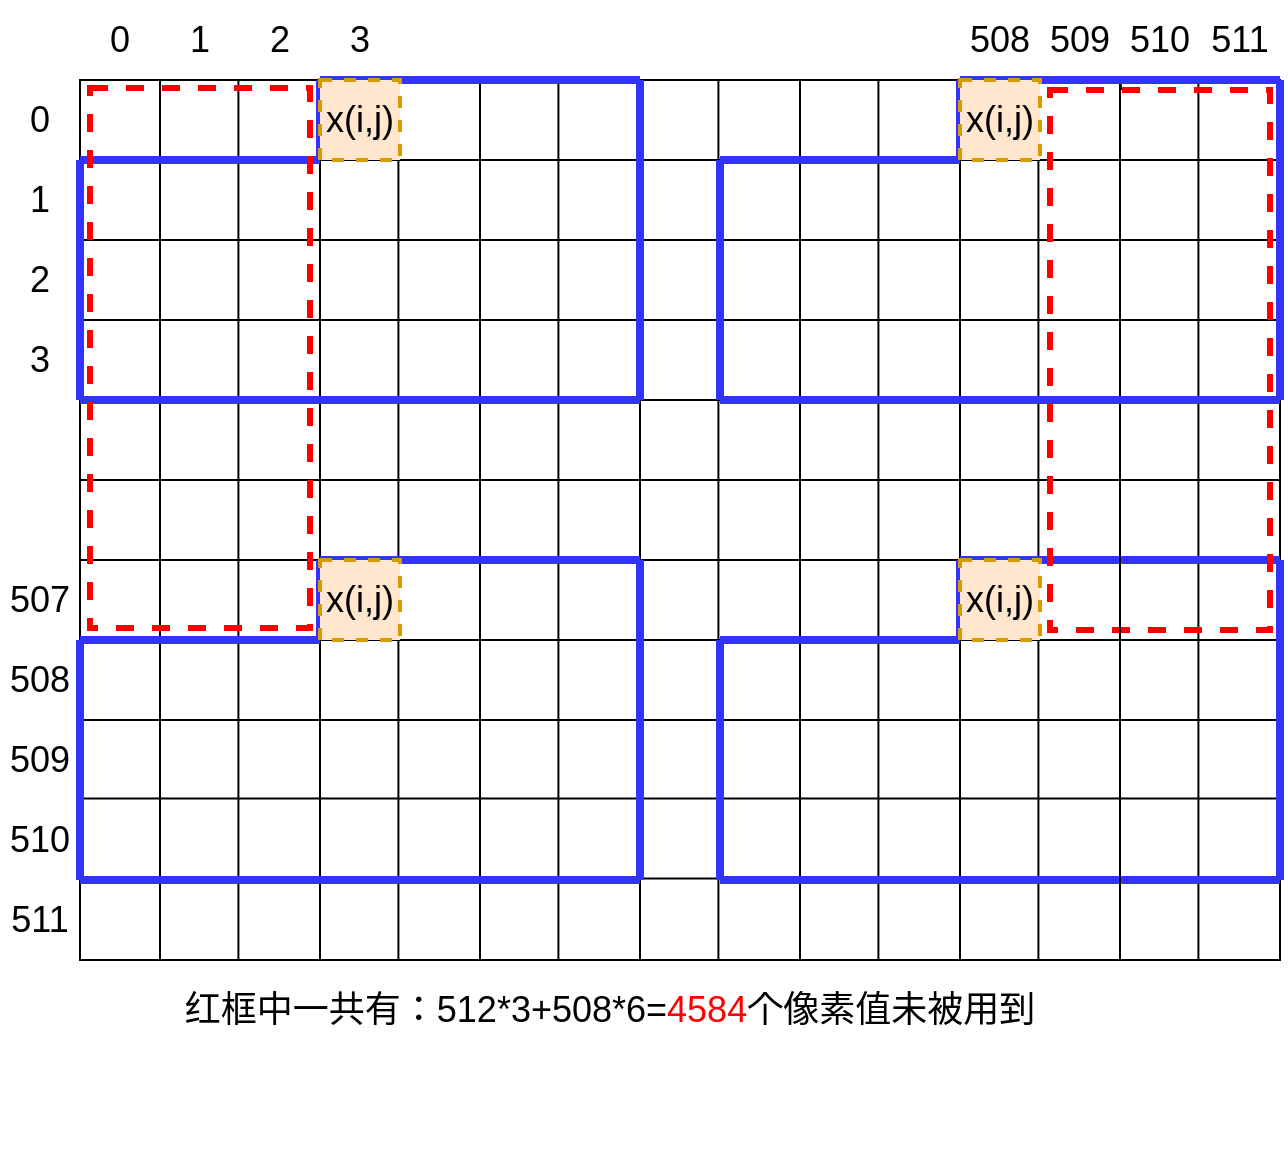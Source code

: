 <mxfile version="16.6.3" type="github">
  <diagram id="C5RBs43oDa-KdzZeNtuy" name="Page-1">
    <mxGraphModel dx="946" dy="481" grid="1" gridSize="10" guides="1" tooltips="1" connect="1" arrows="1" fold="1" page="1" pageScale="1" pageWidth="827" pageHeight="1169" math="0" shadow="0">
      <root>
        <mxCell id="WIyWlLk6GJQsqaUBKTNV-0" />
        <mxCell id="WIyWlLk6GJQsqaUBKTNV-1" parent="WIyWlLk6GJQsqaUBKTNV-0" />
        <mxCell id="3B7Y6es03bZ_iijwkZP5-0" value="&lt;font style=&quot;font-size: 18px&quot;&gt;0&lt;/font&gt;" style="text;html=1;strokeColor=none;fillColor=none;align=center;verticalAlign=middle;whiteSpace=wrap;rounded=0;" parent="WIyWlLk6GJQsqaUBKTNV-1" vertex="1">
          <mxGeometry x="120" y="160" width="40" height="40" as="geometry" />
        </mxCell>
        <mxCell id="3B7Y6es03bZ_iijwkZP5-1" value="&lt;font style=&quot;font-size: 18px&quot;&gt;1&lt;/font&gt;" style="text;html=1;strokeColor=none;fillColor=none;align=center;verticalAlign=middle;whiteSpace=wrap;rounded=0;" parent="WIyWlLk6GJQsqaUBKTNV-1" vertex="1">
          <mxGeometry x="160" y="160" width="40" height="40" as="geometry" />
        </mxCell>
        <mxCell id="3B7Y6es03bZ_iijwkZP5-2" value="&lt;font style=&quot;font-size: 18px&quot;&gt;2&lt;/font&gt;" style="text;html=1;strokeColor=none;fillColor=none;align=center;verticalAlign=middle;whiteSpace=wrap;rounded=0;" parent="WIyWlLk6GJQsqaUBKTNV-1" vertex="1">
          <mxGeometry x="200" y="160" width="40" height="40" as="geometry" />
        </mxCell>
        <mxCell id="3B7Y6es03bZ_iijwkZP5-3" value="&lt;font style=&quot;font-size: 18px&quot;&gt;3&lt;/font&gt;" style="text;html=1;strokeColor=none;fillColor=none;align=center;verticalAlign=middle;whiteSpace=wrap;rounded=0;" parent="WIyWlLk6GJQsqaUBKTNV-1" vertex="1">
          <mxGeometry x="240" y="160" width="40" height="40" as="geometry" />
        </mxCell>
        <mxCell id="3B7Y6es03bZ_iijwkZP5-4" value="&lt;font style=&quot;font-size: 18px&quot;&gt;508&lt;/font&gt;" style="text;html=1;strokeColor=none;fillColor=none;align=center;verticalAlign=middle;whiteSpace=wrap;rounded=0;" parent="WIyWlLk6GJQsqaUBKTNV-1" vertex="1">
          <mxGeometry x="560" y="160" width="40" height="40" as="geometry" />
        </mxCell>
        <mxCell id="3B7Y6es03bZ_iijwkZP5-5" value="&lt;font style=&quot;font-size: 18px&quot;&gt;509&lt;/font&gt;" style="text;html=1;strokeColor=none;fillColor=none;align=center;verticalAlign=middle;whiteSpace=wrap;rounded=0;" parent="WIyWlLk6GJQsqaUBKTNV-1" vertex="1">
          <mxGeometry x="600" y="160" width="40" height="40" as="geometry" />
        </mxCell>
        <mxCell id="3B7Y6es03bZ_iijwkZP5-6" value="&lt;font style=&quot;font-size: 18px&quot;&gt;510&lt;/font&gt;" style="text;html=1;strokeColor=none;fillColor=none;align=center;verticalAlign=middle;whiteSpace=wrap;rounded=0;" parent="WIyWlLk6GJQsqaUBKTNV-1" vertex="1">
          <mxGeometry x="640" y="160" width="40" height="40" as="geometry" />
        </mxCell>
        <mxCell id="3B7Y6es03bZ_iijwkZP5-7" value="&lt;font style=&quot;font-size: 18px&quot;&gt;511&lt;/font&gt;" style="text;html=1;strokeColor=none;fillColor=none;align=center;verticalAlign=middle;whiteSpace=wrap;rounded=0;" parent="WIyWlLk6GJQsqaUBKTNV-1" vertex="1">
          <mxGeometry x="680" y="160" width="40" height="40" as="geometry" />
        </mxCell>
        <mxCell id="3B7Y6es03bZ_iijwkZP5-8" value="&lt;font style=&quot;font-size: 18px&quot;&gt;0&lt;/font&gt;" style="text;html=1;strokeColor=none;fillColor=none;align=center;verticalAlign=middle;whiteSpace=wrap;rounded=0;" parent="WIyWlLk6GJQsqaUBKTNV-1" vertex="1">
          <mxGeometry x="80" y="200" width="40" height="40" as="geometry" />
        </mxCell>
        <mxCell id="3B7Y6es03bZ_iijwkZP5-9" value="&lt;font style=&quot;font-size: 18px&quot;&gt;1&lt;/font&gt;" style="text;html=1;strokeColor=none;fillColor=none;align=center;verticalAlign=middle;whiteSpace=wrap;rounded=0;" parent="WIyWlLk6GJQsqaUBKTNV-1" vertex="1">
          <mxGeometry x="80" y="240" width="40" height="40" as="geometry" />
        </mxCell>
        <mxCell id="3B7Y6es03bZ_iijwkZP5-10" value="&lt;font style=&quot;font-size: 18px&quot;&gt;2&lt;/font&gt;" style="text;html=1;strokeColor=none;fillColor=none;align=center;verticalAlign=middle;whiteSpace=wrap;rounded=0;" parent="WIyWlLk6GJQsqaUBKTNV-1" vertex="1">
          <mxGeometry x="80" y="280" width="40" height="40" as="geometry" />
        </mxCell>
        <mxCell id="3B7Y6es03bZ_iijwkZP5-11" value="&lt;font style=&quot;font-size: 18px&quot;&gt;3&lt;/font&gt;" style="text;html=1;strokeColor=none;fillColor=none;align=center;verticalAlign=middle;whiteSpace=wrap;rounded=0;" parent="WIyWlLk6GJQsqaUBKTNV-1" vertex="1">
          <mxGeometry x="80" y="320" width="40" height="40" as="geometry" />
        </mxCell>
        <mxCell id="3B7Y6es03bZ_iijwkZP5-12" value="&lt;font style=&quot;font-size: 18px&quot;&gt;507&lt;/font&gt;" style="text;html=1;strokeColor=none;fillColor=none;align=center;verticalAlign=middle;whiteSpace=wrap;rounded=0;" parent="WIyWlLk6GJQsqaUBKTNV-1" vertex="1">
          <mxGeometry x="80" y="440" width="40" height="40" as="geometry" />
        </mxCell>
        <mxCell id="3B7Y6es03bZ_iijwkZP5-13" value="&lt;font style=&quot;font-size: 18px&quot;&gt;508&lt;/font&gt;" style="text;html=1;strokeColor=none;fillColor=none;align=center;verticalAlign=middle;whiteSpace=wrap;rounded=0;" parent="WIyWlLk6GJQsqaUBKTNV-1" vertex="1">
          <mxGeometry x="80" y="480" width="40" height="40" as="geometry" />
        </mxCell>
        <mxCell id="3B7Y6es03bZ_iijwkZP5-14" value="&lt;font style=&quot;font-size: 18px&quot;&gt;509&lt;/font&gt;" style="text;html=1;strokeColor=none;fillColor=none;align=center;verticalAlign=middle;whiteSpace=wrap;rounded=0;" parent="WIyWlLk6GJQsqaUBKTNV-1" vertex="1">
          <mxGeometry x="80" y="520" width="40" height="40" as="geometry" />
        </mxCell>
        <mxCell id="3B7Y6es03bZ_iijwkZP5-15" value="&lt;font style=&quot;font-size: 18px&quot;&gt;510&lt;/font&gt;" style="text;html=1;strokeColor=none;fillColor=none;align=center;verticalAlign=middle;whiteSpace=wrap;rounded=0;" parent="WIyWlLk6GJQsqaUBKTNV-1" vertex="1">
          <mxGeometry x="80" y="560" width="40" height="40" as="geometry" />
        </mxCell>
        <mxCell id="3B7Y6es03bZ_iijwkZP5-16" value="&lt;font style=&quot;font-size: 18px&quot;&gt;511&lt;/font&gt;" style="text;html=1;strokeColor=none;fillColor=none;align=center;verticalAlign=middle;whiteSpace=wrap;rounded=0;" parent="WIyWlLk6GJQsqaUBKTNV-1" vertex="1">
          <mxGeometry x="80" y="600" width="40" height="40" as="geometry" />
        </mxCell>
        <mxCell id="3B7Y6es03bZ_iijwkZP5-17" value="" style="group" parent="WIyWlLk6GJQsqaUBKTNV-1" vertex="1" connectable="0">
          <mxGeometry x="120" y="200" width="600" height="540" as="geometry" />
        </mxCell>
        <mxCell id="3B7Y6es03bZ_iijwkZP5-18" value="" style="rounded=0;whiteSpace=wrap;html=1;fillColor=none;" parent="3B7Y6es03bZ_iijwkZP5-17" vertex="1">
          <mxGeometry width="600" height="440" as="geometry" />
        </mxCell>
        <mxCell id="3B7Y6es03bZ_iijwkZP5-19" value="" style="endArrow=none;html=1;rounded=0;" parent="3B7Y6es03bZ_iijwkZP5-17" edge="1">
          <mxGeometry width="50" height="50" relative="1" as="geometry">
            <mxPoint y="40" as="sourcePoint" />
            <mxPoint x="600" y="40" as="targetPoint" />
          </mxGeometry>
        </mxCell>
        <mxCell id="3B7Y6es03bZ_iijwkZP5-20" value="" style="endArrow=none;html=1;rounded=0;" parent="3B7Y6es03bZ_iijwkZP5-17" edge="1">
          <mxGeometry width="50" height="50" relative="1" as="geometry">
            <mxPoint y="80" as="sourcePoint" />
            <mxPoint x="600" y="80" as="targetPoint" />
          </mxGeometry>
        </mxCell>
        <mxCell id="3B7Y6es03bZ_iijwkZP5-21" value="" style="endArrow=none;html=1;rounded=0;" parent="3B7Y6es03bZ_iijwkZP5-17" edge="1">
          <mxGeometry width="50" height="50" relative="1" as="geometry">
            <mxPoint y="120" as="sourcePoint" />
            <mxPoint x="600" y="120" as="targetPoint" />
          </mxGeometry>
        </mxCell>
        <mxCell id="3B7Y6es03bZ_iijwkZP5-22" value="" style="endArrow=none;html=1;rounded=0;" parent="3B7Y6es03bZ_iijwkZP5-17" edge="1">
          <mxGeometry width="50" height="50" relative="1" as="geometry">
            <mxPoint y="160" as="sourcePoint" />
            <mxPoint x="600" y="160" as="targetPoint" />
          </mxGeometry>
        </mxCell>
        <mxCell id="3B7Y6es03bZ_iijwkZP5-23" value="" style="endArrow=none;html=1;rounded=0;" parent="3B7Y6es03bZ_iijwkZP5-17" edge="1">
          <mxGeometry width="50" height="50" relative="1" as="geometry">
            <mxPoint y="200" as="sourcePoint" />
            <mxPoint x="600" y="200" as="targetPoint" />
          </mxGeometry>
        </mxCell>
        <mxCell id="3B7Y6es03bZ_iijwkZP5-24" value="" style="endArrow=none;html=1;rounded=0;" parent="3B7Y6es03bZ_iijwkZP5-17" edge="1">
          <mxGeometry width="50" height="50" relative="1" as="geometry">
            <mxPoint y="240" as="sourcePoint" />
            <mxPoint x="600" y="240" as="targetPoint" />
          </mxGeometry>
        </mxCell>
        <mxCell id="3B7Y6es03bZ_iijwkZP5-25" value="" style="endArrow=none;html=1;rounded=0;" parent="3B7Y6es03bZ_iijwkZP5-17" edge="1">
          <mxGeometry width="50" height="50" relative="1" as="geometry">
            <mxPoint y="280" as="sourcePoint" />
            <mxPoint x="600" y="280" as="targetPoint" />
          </mxGeometry>
        </mxCell>
        <mxCell id="3B7Y6es03bZ_iijwkZP5-26" value="" style="endArrow=none;html=1;rounded=0;" parent="3B7Y6es03bZ_iijwkZP5-17" edge="1">
          <mxGeometry width="50" height="50" relative="1" as="geometry">
            <mxPoint y="320" as="sourcePoint" />
            <mxPoint x="600" y="320" as="targetPoint" />
          </mxGeometry>
        </mxCell>
        <mxCell id="3B7Y6es03bZ_iijwkZP5-27" value="" style="endArrow=none;html=1;rounded=0;" parent="3B7Y6es03bZ_iijwkZP5-17" edge="1">
          <mxGeometry width="50" height="50" relative="1" as="geometry">
            <mxPoint y="359.2" as="sourcePoint" />
            <mxPoint x="600" y="359.2" as="targetPoint" />
          </mxGeometry>
        </mxCell>
        <mxCell id="3B7Y6es03bZ_iijwkZP5-28" value="" style="endArrow=none;html=1;rounded=0;" parent="3B7Y6es03bZ_iijwkZP5-17" edge="1">
          <mxGeometry width="50" height="50" relative="1" as="geometry">
            <mxPoint x="40" y="440" as="sourcePoint" />
            <mxPoint x="40" as="targetPoint" />
          </mxGeometry>
        </mxCell>
        <mxCell id="3B7Y6es03bZ_iijwkZP5-29" value="" style="endArrow=none;html=1;rounded=0;" parent="3B7Y6es03bZ_iijwkZP5-17" edge="1">
          <mxGeometry width="50" height="50" relative="1" as="geometry">
            <mxPoint x="79.2" y="440" as="sourcePoint" />
            <mxPoint x="79.2" as="targetPoint" />
          </mxGeometry>
        </mxCell>
        <mxCell id="3B7Y6es03bZ_iijwkZP5-30" value="" style="endArrow=none;html=1;rounded=0;" parent="3B7Y6es03bZ_iijwkZP5-17" edge="1">
          <mxGeometry width="50" height="50" relative="1" as="geometry">
            <mxPoint x="120" y="440" as="sourcePoint" />
            <mxPoint x="120" as="targetPoint" />
          </mxGeometry>
        </mxCell>
        <mxCell id="3B7Y6es03bZ_iijwkZP5-31" value="" style="endArrow=none;html=1;rounded=0;" parent="3B7Y6es03bZ_iijwkZP5-17" edge="1">
          <mxGeometry width="50" height="50" relative="1" as="geometry">
            <mxPoint x="159.2" y="440" as="sourcePoint" />
            <mxPoint x="159.2" as="targetPoint" />
          </mxGeometry>
        </mxCell>
        <mxCell id="3B7Y6es03bZ_iijwkZP5-32" value="" style="endArrow=none;html=1;rounded=0;" parent="3B7Y6es03bZ_iijwkZP5-17" edge="1">
          <mxGeometry width="50" height="50" relative="1" as="geometry">
            <mxPoint x="200" y="440" as="sourcePoint" />
            <mxPoint x="200" as="targetPoint" />
          </mxGeometry>
        </mxCell>
        <mxCell id="3B7Y6es03bZ_iijwkZP5-33" value="" style="endArrow=none;html=1;rounded=0;" parent="3B7Y6es03bZ_iijwkZP5-17" edge="1">
          <mxGeometry width="50" height="50" relative="1" as="geometry">
            <mxPoint x="239.2" y="440" as="sourcePoint" />
            <mxPoint x="239.2" as="targetPoint" />
          </mxGeometry>
        </mxCell>
        <mxCell id="3B7Y6es03bZ_iijwkZP5-34" value="" style="endArrow=none;html=1;rounded=0;" parent="3B7Y6es03bZ_iijwkZP5-17" edge="1">
          <mxGeometry width="50" height="50" relative="1" as="geometry">
            <mxPoint x="280" y="440" as="sourcePoint" />
            <mxPoint x="280" as="targetPoint" />
          </mxGeometry>
        </mxCell>
        <mxCell id="3B7Y6es03bZ_iijwkZP5-35" value="" style="endArrow=none;html=1;rounded=0;" parent="3B7Y6es03bZ_iijwkZP5-17" edge="1">
          <mxGeometry width="50" height="50" relative="1" as="geometry">
            <mxPoint x="319.2" y="440" as="sourcePoint" />
            <mxPoint x="319.2" as="targetPoint" />
          </mxGeometry>
        </mxCell>
        <mxCell id="3B7Y6es03bZ_iijwkZP5-36" value="" style="endArrow=none;html=1;rounded=0;" parent="3B7Y6es03bZ_iijwkZP5-17" edge="1">
          <mxGeometry width="50" height="50" relative="1" as="geometry">
            <mxPoint x="360" y="440" as="sourcePoint" />
            <mxPoint x="360" as="targetPoint" />
          </mxGeometry>
        </mxCell>
        <mxCell id="3B7Y6es03bZ_iijwkZP5-37" value="" style="endArrow=none;html=1;rounded=0;" parent="3B7Y6es03bZ_iijwkZP5-17" edge="1">
          <mxGeometry width="50" height="50" relative="1" as="geometry">
            <mxPoint x="399.2" y="440" as="sourcePoint" />
            <mxPoint x="399.2" as="targetPoint" />
          </mxGeometry>
        </mxCell>
        <mxCell id="3B7Y6es03bZ_iijwkZP5-38" value="" style="endArrow=none;html=1;rounded=0;" parent="3B7Y6es03bZ_iijwkZP5-17" edge="1">
          <mxGeometry width="50" height="50" relative="1" as="geometry">
            <mxPoint x="440" y="440" as="sourcePoint" />
            <mxPoint x="440" as="targetPoint" />
          </mxGeometry>
        </mxCell>
        <mxCell id="3B7Y6es03bZ_iijwkZP5-39" value="" style="endArrow=none;html=1;rounded=0;" parent="3B7Y6es03bZ_iijwkZP5-17" edge="1">
          <mxGeometry width="50" height="50" relative="1" as="geometry">
            <mxPoint x="479.2" y="440" as="sourcePoint" />
            <mxPoint x="479.2" as="targetPoint" />
          </mxGeometry>
        </mxCell>
        <mxCell id="3B7Y6es03bZ_iijwkZP5-40" value="" style="endArrow=none;html=1;rounded=0;startArrow=none;" parent="3B7Y6es03bZ_iijwkZP5-17" source="3B7Y6es03bZ_iijwkZP5-52" edge="1">
          <mxGeometry width="50" height="50" relative="1" as="geometry">
            <mxPoint x="520" y="440" as="sourcePoint" />
            <mxPoint x="520" as="targetPoint" />
          </mxGeometry>
        </mxCell>
        <mxCell id="3B7Y6es03bZ_iijwkZP5-41" value="" style="endArrow=none;html=1;rounded=0;" parent="3B7Y6es03bZ_iijwkZP5-17" edge="1">
          <mxGeometry width="50" height="50" relative="1" as="geometry">
            <mxPoint x="559.2" y="440" as="sourcePoint" />
            <mxPoint x="559.2" as="targetPoint" />
          </mxGeometry>
        </mxCell>
        <mxCell id="3B7Y6es03bZ_iijwkZP5-42" value="" style="endArrow=none;html=1;rounded=0;" parent="3B7Y6es03bZ_iijwkZP5-17" edge="1">
          <mxGeometry width="50" height="50" relative="1" as="geometry">
            <mxPoint y="399.2" as="sourcePoint" />
            <mxPoint x="600" y="399.2" as="targetPoint" />
          </mxGeometry>
        </mxCell>
        <mxCell id="3B7Y6es03bZ_iijwkZP5-43" value="" style="group" parent="3B7Y6es03bZ_iijwkZP5-17" vertex="1" connectable="0">
          <mxGeometry x="320" y="240" width="280" height="160" as="geometry" />
        </mxCell>
        <mxCell id="3B7Y6es03bZ_iijwkZP5-44" value="" style="endArrow=none;html=1;rounded=0;fontSize=18;strokeWidth=4;strokeColor=#3333FF;" parent="3B7Y6es03bZ_iijwkZP5-43" edge="1">
          <mxGeometry width="50" height="50" relative="1" as="geometry">
            <mxPoint x="120" as="sourcePoint" />
            <mxPoint x="280" as="targetPoint" />
          </mxGeometry>
        </mxCell>
        <mxCell id="3B7Y6es03bZ_iijwkZP5-45" value="" style="endArrow=none;html=1;rounded=0;fontSize=18;strokeWidth=4;strokeColor=#3333FF;" parent="3B7Y6es03bZ_iijwkZP5-43" edge="1">
          <mxGeometry width="50" height="50" relative="1" as="geometry">
            <mxPoint x="280" y="160" as="sourcePoint" />
            <mxPoint x="280" as="targetPoint" />
          </mxGeometry>
        </mxCell>
        <mxCell id="3B7Y6es03bZ_iijwkZP5-46" value="" style="endArrow=none;html=1;rounded=0;fontSize=18;strokeWidth=4;strokeColor=#3333FF;" parent="3B7Y6es03bZ_iijwkZP5-43" edge="1">
          <mxGeometry width="50" height="50" relative="1" as="geometry">
            <mxPoint x="120" y="40" as="sourcePoint" />
            <mxPoint x="120" as="targetPoint" />
          </mxGeometry>
        </mxCell>
        <mxCell id="3B7Y6es03bZ_iijwkZP5-47" value="" style="endArrow=none;html=1;rounded=0;fontSize=18;strokeWidth=4;strokeColor=#3333FF;" parent="3B7Y6es03bZ_iijwkZP5-43" edge="1">
          <mxGeometry width="50" height="50" relative="1" as="geometry">
            <mxPoint y="40" as="sourcePoint" />
            <mxPoint x="120" y="40" as="targetPoint" />
          </mxGeometry>
        </mxCell>
        <mxCell id="3B7Y6es03bZ_iijwkZP5-48" value="" style="endArrow=none;html=1;rounded=0;fontSize=18;strokeWidth=4;strokeColor=#3333FF;" parent="3B7Y6es03bZ_iijwkZP5-43" edge="1">
          <mxGeometry width="50" height="50" relative="1" as="geometry">
            <mxPoint y="160" as="sourcePoint" />
            <mxPoint y="40" as="targetPoint" />
          </mxGeometry>
        </mxCell>
        <mxCell id="3B7Y6es03bZ_iijwkZP5-49" value="" style="endArrow=none;html=1;rounded=0;fontSize=18;strokeWidth=4;strokeColor=#3333FF;" parent="3B7Y6es03bZ_iijwkZP5-43" edge="1">
          <mxGeometry width="50" height="50" relative="1" as="geometry">
            <mxPoint y="160" as="sourcePoint" />
            <mxPoint x="280" y="160" as="targetPoint" />
          </mxGeometry>
        </mxCell>
        <mxCell id="3B7Y6es03bZ_iijwkZP5-50" value="" style="whiteSpace=wrap;html=1;aspect=fixed;fontSize=18;strokeWidth=2;fillColor=#ffe6cc;strokeColor=#d79b00;dashed=1;" parent="3B7Y6es03bZ_iijwkZP5-43" vertex="1">
          <mxGeometry x="120" width="40" height="40" as="geometry" />
        </mxCell>
        <mxCell id="3B7Y6es03bZ_iijwkZP5-51" value="x(i,j)" style="text;html=1;strokeColor=none;fillColor=none;align=center;verticalAlign=middle;whiteSpace=wrap;rounded=0;dashed=1;fontSize=18;" parent="3B7Y6es03bZ_iijwkZP5-43" vertex="1">
          <mxGeometry x="120" width="40" height="40" as="geometry" />
        </mxCell>
        <mxCell id="3B7Y6es03bZ_iijwkZP5-52" value="" style="rounded=0;whiteSpace=wrap;html=1;dashed=1;fontSize=18;strokeColor=#FF0000;strokeWidth=3;fillColor=none;" parent="3B7Y6es03bZ_iijwkZP5-17" vertex="1">
          <mxGeometry x="485" y="5" width="110" height="270" as="geometry" />
        </mxCell>
        <mxCell id="3B7Y6es03bZ_iijwkZP5-53" value="" style="endArrow=none;html=1;rounded=0;" parent="3B7Y6es03bZ_iijwkZP5-17" edge="1">
          <mxGeometry width="50" height="50" relative="1" as="geometry">
            <mxPoint x="520" y="440" as="sourcePoint" />
            <mxPoint x="520" as="targetPoint" />
          </mxGeometry>
        </mxCell>
        <mxCell id="3B7Y6es03bZ_iijwkZP5-54" value="红框中一共有：512*3+508*6=&lt;font color=&quot;#ff0000&quot;&gt;4584&lt;/font&gt;个像素值未被用到" style="text;html=1;strokeColor=none;fillColor=none;align=center;verticalAlign=middle;whiteSpace=wrap;rounded=0;dashed=1;fontSize=18;" parent="3B7Y6es03bZ_iijwkZP5-17" vertex="1">
          <mxGeometry y="450" width="530" height="30" as="geometry" />
        </mxCell>
        <mxCell id="3B7Y6es03bZ_iijwkZP5-55" value="" style="group" parent="WIyWlLk6GJQsqaUBKTNV-1" vertex="1" connectable="0">
          <mxGeometry x="120" y="200" width="280" height="160" as="geometry" />
        </mxCell>
        <mxCell id="3B7Y6es03bZ_iijwkZP5-56" value="" style="endArrow=none;html=1;rounded=0;fontSize=18;strokeWidth=4;strokeColor=#3333FF;" parent="3B7Y6es03bZ_iijwkZP5-55" edge="1">
          <mxGeometry width="50" height="50" relative="1" as="geometry">
            <mxPoint x="120" as="sourcePoint" />
            <mxPoint x="280" as="targetPoint" />
          </mxGeometry>
        </mxCell>
        <mxCell id="3B7Y6es03bZ_iijwkZP5-57" value="" style="endArrow=none;html=1;rounded=0;fontSize=18;strokeWidth=4;strokeColor=#3333FF;" parent="3B7Y6es03bZ_iijwkZP5-55" edge="1">
          <mxGeometry width="50" height="50" relative="1" as="geometry">
            <mxPoint x="280" y="160" as="sourcePoint" />
            <mxPoint x="280" as="targetPoint" />
          </mxGeometry>
        </mxCell>
        <mxCell id="3B7Y6es03bZ_iijwkZP5-58" value="" style="endArrow=none;html=1;rounded=0;fontSize=18;strokeWidth=4;strokeColor=#3333FF;" parent="3B7Y6es03bZ_iijwkZP5-55" edge="1">
          <mxGeometry width="50" height="50" relative="1" as="geometry">
            <mxPoint x="120" y="40" as="sourcePoint" />
            <mxPoint x="120" as="targetPoint" />
          </mxGeometry>
        </mxCell>
        <mxCell id="3B7Y6es03bZ_iijwkZP5-59" value="" style="endArrow=none;html=1;rounded=0;fontSize=18;strokeWidth=4;strokeColor=#3333FF;" parent="3B7Y6es03bZ_iijwkZP5-55" edge="1">
          <mxGeometry width="50" height="50" relative="1" as="geometry">
            <mxPoint y="40" as="sourcePoint" />
            <mxPoint x="120" y="40" as="targetPoint" />
          </mxGeometry>
        </mxCell>
        <mxCell id="3B7Y6es03bZ_iijwkZP5-60" value="" style="endArrow=none;html=1;rounded=0;fontSize=18;strokeWidth=4;strokeColor=#3333FF;" parent="3B7Y6es03bZ_iijwkZP5-55" edge="1">
          <mxGeometry width="50" height="50" relative="1" as="geometry">
            <mxPoint y="160" as="sourcePoint" />
            <mxPoint y="40" as="targetPoint" />
          </mxGeometry>
        </mxCell>
        <mxCell id="3B7Y6es03bZ_iijwkZP5-61" value="" style="endArrow=none;html=1;rounded=0;fontSize=18;strokeWidth=4;strokeColor=#3333FF;" parent="3B7Y6es03bZ_iijwkZP5-55" edge="1">
          <mxGeometry width="50" height="50" relative="1" as="geometry">
            <mxPoint y="160" as="sourcePoint" />
            <mxPoint x="280" y="160" as="targetPoint" />
          </mxGeometry>
        </mxCell>
        <mxCell id="3B7Y6es03bZ_iijwkZP5-62" value="" style="whiteSpace=wrap;html=1;aspect=fixed;fontSize=18;strokeWidth=2;fillColor=#ffe6cc;strokeColor=#d79b00;dashed=1;" parent="3B7Y6es03bZ_iijwkZP5-55" vertex="1">
          <mxGeometry x="120" width="40" height="40" as="geometry" />
        </mxCell>
        <mxCell id="3B7Y6es03bZ_iijwkZP5-63" value="x(i,j)" style="text;html=1;strokeColor=none;fillColor=none;align=center;verticalAlign=middle;whiteSpace=wrap;rounded=0;dashed=1;fontSize=18;" parent="3B7Y6es03bZ_iijwkZP5-55" vertex="1">
          <mxGeometry x="120" width="40" height="40" as="geometry" />
        </mxCell>
        <mxCell id="3B7Y6es03bZ_iijwkZP5-64" value="" style="group" parent="WIyWlLk6GJQsqaUBKTNV-1" vertex="1" connectable="0">
          <mxGeometry x="440" y="200" width="280" height="160" as="geometry" />
        </mxCell>
        <mxCell id="3B7Y6es03bZ_iijwkZP5-65" value="" style="endArrow=none;html=1;rounded=0;fontSize=18;strokeWidth=4;strokeColor=#3333FF;" parent="3B7Y6es03bZ_iijwkZP5-64" edge="1">
          <mxGeometry width="50" height="50" relative="1" as="geometry">
            <mxPoint x="120" as="sourcePoint" />
            <mxPoint x="280" as="targetPoint" />
          </mxGeometry>
        </mxCell>
        <mxCell id="3B7Y6es03bZ_iijwkZP5-66" value="" style="endArrow=none;html=1;rounded=0;fontSize=18;strokeWidth=4;strokeColor=#3333FF;" parent="3B7Y6es03bZ_iijwkZP5-64" edge="1">
          <mxGeometry width="50" height="50" relative="1" as="geometry">
            <mxPoint x="280" y="160" as="sourcePoint" />
            <mxPoint x="280" as="targetPoint" />
          </mxGeometry>
        </mxCell>
        <mxCell id="3B7Y6es03bZ_iijwkZP5-67" value="" style="endArrow=none;html=1;rounded=0;fontSize=18;strokeWidth=4;strokeColor=#3333FF;" parent="3B7Y6es03bZ_iijwkZP5-64" edge="1">
          <mxGeometry width="50" height="50" relative="1" as="geometry">
            <mxPoint x="120" y="40" as="sourcePoint" />
            <mxPoint x="120" as="targetPoint" />
          </mxGeometry>
        </mxCell>
        <mxCell id="3B7Y6es03bZ_iijwkZP5-68" value="" style="endArrow=none;html=1;rounded=0;fontSize=18;strokeWidth=4;strokeColor=#3333FF;" parent="3B7Y6es03bZ_iijwkZP5-64" edge="1">
          <mxGeometry width="50" height="50" relative="1" as="geometry">
            <mxPoint y="40" as="sourcePoint" />
            <mxPoint x="120" y="40" as="targetPoint" />
          </mxGeometry>
        </mxCell>
        <mxCell id="3B7Y6es03bZ_iijwkZP5-69" value="" style="endArrow=none;html=1;rounded=0;fontSize=18;strokeWidth=4;strokeColor=#3333FF;" parent="3B7Y6es03bZ_iijwkZP5-64" edge="1">
          <mxGeometry width="50" height="50" relative="1" as="geometry">
            <mxPoint y="160" as="sourcePoint" />
            <mxPoint y="40" as="targetPoint" />
          </mxGeometry>
        </mxCell>
        <mxCell id="3B7Y6es03bZ_iijwkZP5-70" value="" style="endArrow=none;html=1;rounded=0;fontSize=18;strokeWidth=4;strokeColor=#3333FF;" parent="3B7Y6es03bZ_iijwkZP5-64" edge="1">
          <mxGeometry width="50" height="50" relative="1" as="geometry">
            <mxPoint y="160" as="sourcePoint" />
            <mxPoint x="280" y="160" as="targetPoint" />
          </mxGeometry>
        </mxCell>
        <mxCell id="3B7Y6es03bZ_iijwkZP5-71" value="" style="whiteSpace=wrap;html=1;aspect=fixed;fontSize=18;strokeWidth=2;fillColor=#ffe6cc;strokeColor=#d79b00;dashed=1;" parent="3B7Y6es03bZ_iijwkZP5-64" vertex="1">
          <mxGeometry x="120" width="40" height="40" as="geometry" />
        </mxCell>
        <mxCell id="3B7Y6es03bZ_iijwkZP5-72" value="x(i,j)" style="text;html=1;strokeColor=none;fillColor=none;align=center;verticalAlign=middle;whiteSpace=wrap;rounded=0;dashed=1;fontSize=18;" parent="3B7Y6es03bZ_iijwkZP5-64" vertex="1">
          <mxGeometry x="120" width="40" height="40" as="geometry" />
        </mxCell>
        <mxCell id="3B7Y6es03bZ_iijwkZP5-73" value="" style="group" parent="WIyWlLk6GJQsqaUBKTNV-1" vertex="1" connectable="0">
          <mxGeometry x="120" y="440" width="280" height="160" as="geometry" />
        </mxCell>
        <mxCell id="3B7Y6es03bZ_iijwkZP5-74" value="" style="endArrow=none;html=1;rounded=0;fontSize=18;strokeWidth=4;strokeColor=#3333FF;" parent="3B7Y6es03bZ_iijwkZP5-73" edge="1">
          <mxGeometry width="50" height="50" relative="1" as="geometry">
            <mxPoint x="120" as="sourcePoint" />
            <mxPoint x="280" as="targetPoint" />
          </mxGeometry>
        </mxCell>
        <mxCell id="3B7Y6es03bZ_iijwkZP5-75" value="" style="endArrow=none;html=1;rounded=0;fontSize=18;strokeWidth=4;strokeColor=#3333FF;" parent="3B7Y6es03bZ_iijwkZP5-73" edge="1">
          <mxGeometry width="50" height="50" relative="1" as="geometry">
            <mxPoint x="280" y="160" as="sourcePoint" />
            <mxPoint x="280" as="targetPoint" />
          </mxGeometry>
        </mxCell>
        <mxCell id="3B7Y6es03bZ_iijwkZP5-76" value="" style="endArrow=none;html=1;rounded=0;fontSize=18;strokeWidth=4;strokeColor=#3333FF;" parent="3B7Y6es03bZ_iijwkZP5-73" edge="1">
          <mxGeometry width="50" height="50" relative="1" as="geometry">
            <mxPoint x="120" y="40" as="sourcePoint" />
            <mxPoint x="120" as="targetPoint" />
          </mxGeometry>
        </mxCell>
        <mxCell id="3B7Y6es03bZ_iijwkZP5-77" value="" style="endArrow=none;html=1;rounded=0;fontSize=18;strokeWidth=4;strokeColor=#3333FF;" parent="3B7Y6es03bZ_iijwkZP5-73" edge="1">
          <mxGeometry width="50" height="50" relative="1" as="geometry">
            <mxPoint y="40" as="sourcePoint" />
            <mxPoint x="120" y="40" as="targetPoint" />
          </mxGeometry>
        </mxCell>
        <mxCell id="3B7Y6es03bZ_iijwkZP5-78" value="" style="endArrow=none;html=1;rounded=0;fontSize=18;strokeWidth=4;strokeColor=#3333FF;" parent="3B7Y6es03bZ_iijwkZP5-73" edge="1">
          <mxGeometry width="50" height="50" relative="1" as="geometry">
            <mxPoint y="160" as="sourcePoint" />
            <mxPoint y="40" as="targetPoint" />
          </mxGeometry>
        </mxCell>
        <mxCell id="3B7Y6es03bZ_iijwkZP5-79" value="" style="endArrow=none;html=1;rounded=0;fontSize=18;strokeWidth=4;strokeColor=#3333FF;" parent="3B7Y6es03bZ_iijwkZP5-73" edge="1">
          <mxGeometry width="50" height="50" relative="1" as="geometry">
            <mxPoint y="160" as="sourcePoint" />
            <mxPoint x="280" y="160" as="targetPoint" />
          </mxGeometry>
        </mxCell>
        <mxCell id="3B7Y6es03bZ_iijwkZP5-80" value="" style="whiteSpace=wrap;html=1;aspect=fixed;fontSize=18;strokeWidth=2;fillColor=#ffe6cc;strokeColor=#d79b00;dashed=1;" parent="3B7Y6es03bZ_iijwkZP5-73" vertex="1">
          <mxGeometry x="120" width="40" height="40" as="geometry" />
        </mxCell>
        <mxCell id="3B7Y6es03bZ_iijwkZP5-81" value="x(i,j)" style="text;html=1;strokeColor=none;fillColor=none;align=center;verticalAlign=middle;whiteSpace=wrap;rounded=0;dashed=1;fontSize=18;" parent="3B7Y6es03bZ_iijwkZP5-73" vertex="1">
          <mxGeometry x="120" width="40" height="40" as="geometry" />
        </mxCell>
        <mxCell id="3B7Y6es03bZ_iijwkZP5-82" value="" style="rounded=0;whiteSpace=wrap;html=1;dashed=1;fontSize=18;strokeColor=#FF0000;strokeWidth=3;fillColor=none;" parent="WIyWlLk6GJQsqaUBKTNV-1" vertex="1">
          <mxGeometry x="125" y="204" width="110" height="270" as="geometry" />
        </mxCell>
      </root>
    </mxGraphModel>
  </diagram>
</mxfile>
